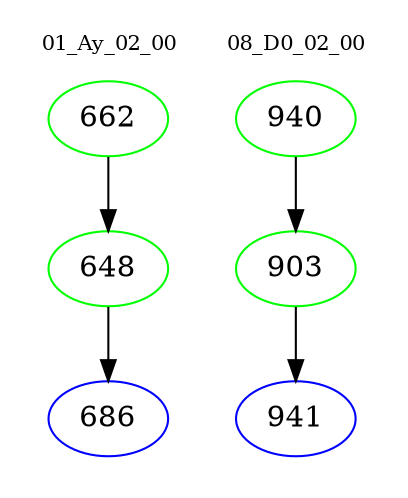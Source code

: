 digraph{
subgraph cluster_0 {
color = white
label = "01_Ay_02_00";
fontsize=10;
T0_662 [label="662", color="green"]
T0_662 -> T0_648 [color="black"]
T0_648 [label="648", color="green"]
T0_648 -> T0_686 [color="black"]
T0_686 [label="686", color="blue"]
}
subgraph cluster_1 {
color = white
label = "08_D0_02_00";
fontsize=10;
T1_940 [label="940", color="green"]
T1_940 -> T1_903 [color="black"]
T1_903 [label="903", color="green"]
T1_903 -> T1_941 [color="black"]
T1_941 [label="941", color="blue"]
}
}
